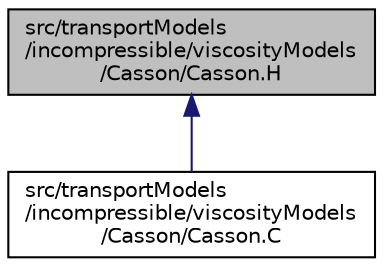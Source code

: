 digraph "src/transportModels/incompressible/viscosityModels/Casson/Casson.H"
{
  bgcolor="transparent";
  edge [fontname="Helvetica",fontsize="10",labelfontname="Helvetica",labelfontsize="10"];
  node [fontname="Helvetica",fontsize="10",shape=record];
  Node317 [label="src/transportModels\l/incompressible/viscosityModels\l/Casson/Casson.H",height=0.2,width=0.4,color="black", fillcolor="grey75", style="filled", fontcolor="black"];
  Node317 -> Node318 [dir="back",color="midnightblue",fontsize="10",style="solid",fontname="Helvetica"];
  Node318 [label="src/transportModels\l/incompressible/viscosityModels\l/Casson/Casson.C",height=0.2,width=0.4,color="black",URL="$a17324.html"];
}
